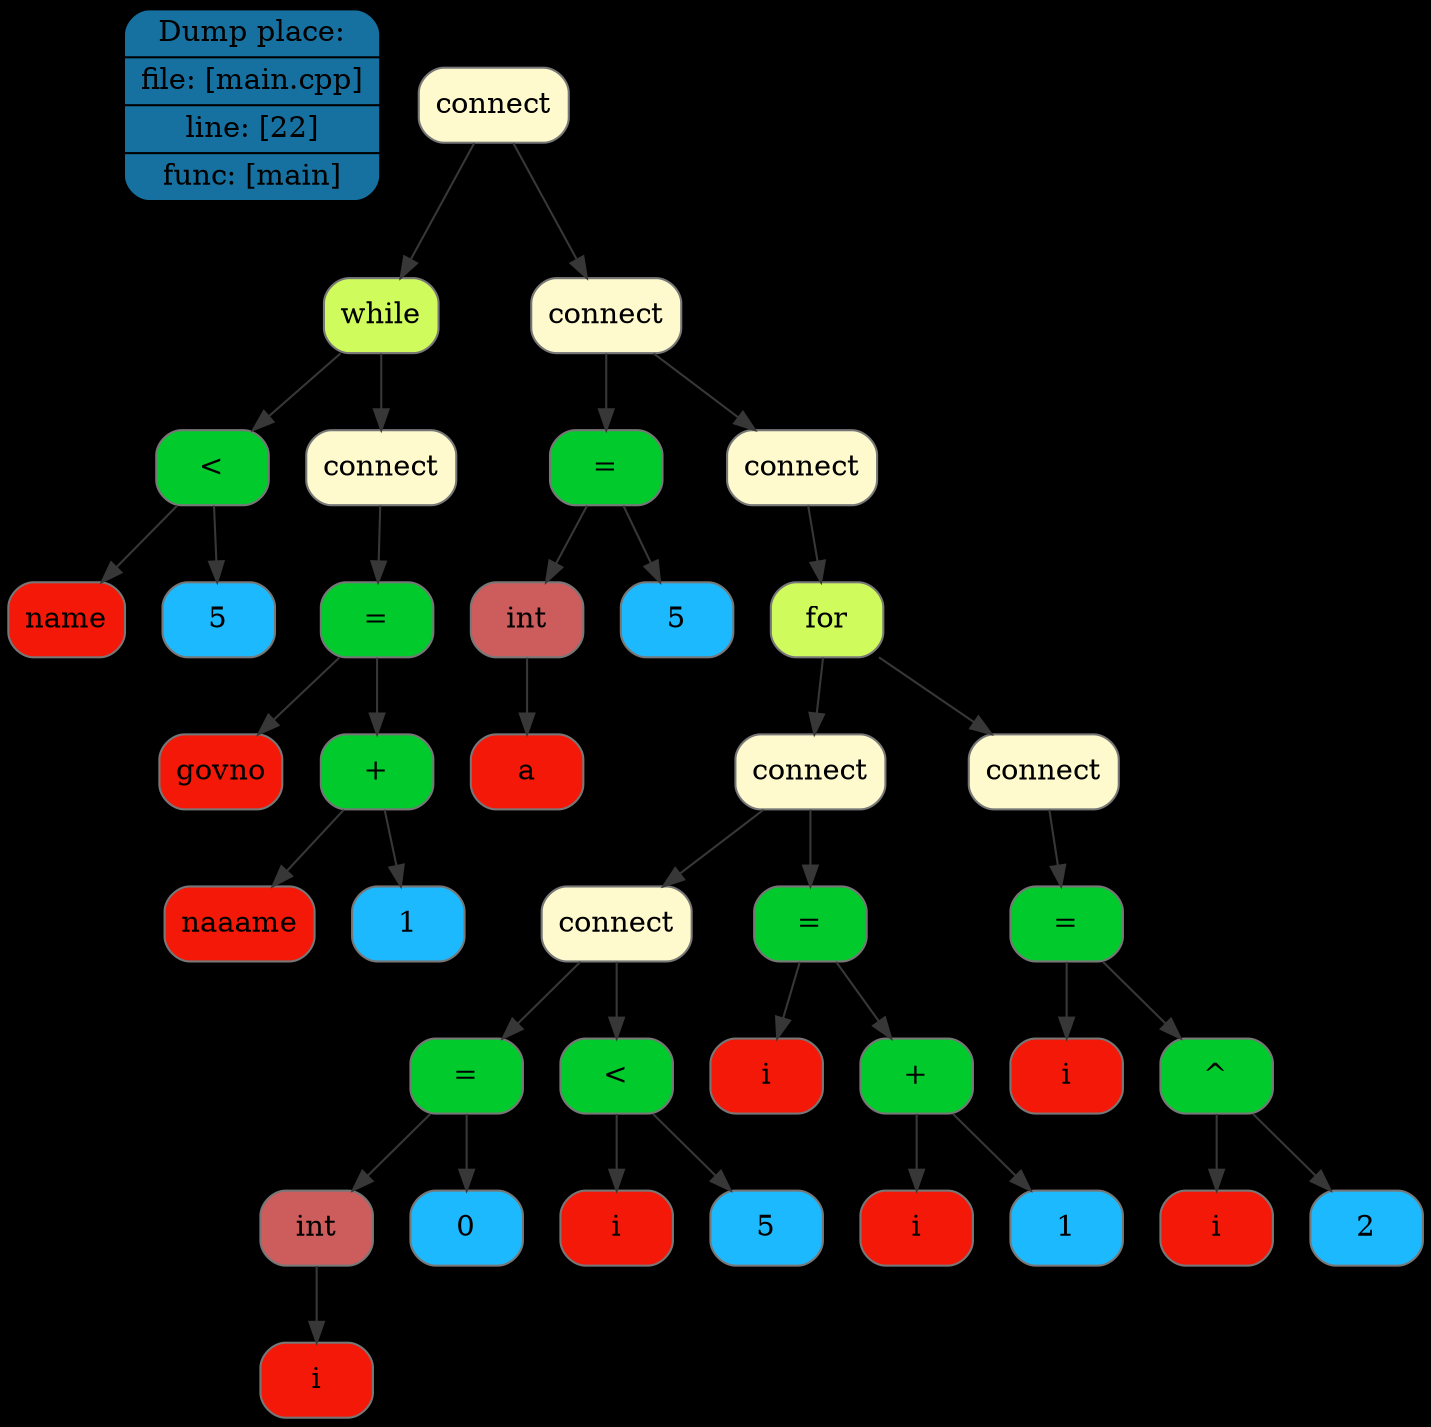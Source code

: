 digraph G{
rankdir=TB
graph [bgcolor="#000000"];
place[shape=Mrecord, style=filled, fillcolor="#1771a0", pos="0,1!",label = " { Dump place: | file: [main.cpp] | line: [22] | func: [main] } "color = "#000000"];
node0x5070000010c0[shape=Mrecord, style=filled, fillcolor="#FFFACD"label = "connect", color = "#777777"];
node0x507000000480[shape=Mrecord, style=filled, fillcolor="#CFFC5C"label = "while", color = "#777777"];
node0x507000000170[shape=Mrecord, style=filled, fillcolor="#00ca2c"label = "\<", color = "#777777"];
node0x507000000090[shape=Mrecord, style=filled, fillcolor="#f31807"label = "name", color = "#777777"];
node0x507000000100[shape=Mrecord, style=filled, fillcolor="#1cb9ff"label = "5", color = "#777777"];
node0x507000000410[shape=Mrecord, style=filled, fillcolor="#FFFACD"label = "connect", color = "#777777"];
node0x5070000003a0[shape=Mrecord, style=filled, fillcolor="#00ca2c"label = "\=", color = "#777777"];
node0x5070000001e0[shape=Mrecord, style=filled, fillcolor="#f31807"label = "govno", color = "#777777"];
node0x507000000330[shape=Mrecord, style=filled, fillcolor="#00ca2c"label = "\+", color = "#777777"];
node0x507000000250[shape=Mrecord, style=filled, fillcolor="#f31807"label = "naaame", color = "#777777"];
node0x5070000002c0[shape=Mrecord, style=filled, fillcolor="#1cb9ff"label = "1", color = "#777777"];
node0x507000001050[shape=Mrecord, style=filled, fillcolor="#FFFACD"label = "connect", color = "#777777"];
node0x507000000640[shape=Mrecord, style=filled, fillcolor="#00ca2c"label = "\=", color = "#777777"];
node0x5070000004f0[shape=Mrecord, style=filled, fillcolor="#CD5C5C"label = "int", color = "#777777"];
node0x507000000560[shape=Mrecord, style=filled, fillcolor="#f31807"label = "a", color = "#777777"];
node0x5070000005d0[shape=Mrecord, style=filled, fillcolor="#1cb9ff"label = "5", color = "#777777"];
node0x507000000fe0[shape=Mrecord, style=filled, fillcolor="#FFFACD"label = "connect", color = "#777777"];
node0x507000000f70[shape=Mrecord, style=filled, fillcolor="#CFFC5C"label = "for", color = "#777777"];
node0x507000000f00[shape=Mrecord, style=filled, fillcolor="#FFFACD"label = "connect", color = "#777777"];
node0x507000000e90[shape=Mrecord, style=filled, fillcolor="#FFFACD"label = "connect", color = "#777777"];
node0x507000000800[shape=Mrecord, style=filled, fillcolor="#00ca2c"label = "\=", color = "#777777"];
node0x5070000006b0[shape=Mrecord, style=filled, fillcolor="#CD5C5C"label = "int", color = "#777777"];
node0x507000000720[shape=Mrecord, style=filled, fillcolor="#f31807"label = "i", color = "#777777"];
node0x507000000790[shape=Mrecord, style=filled, fillcolor="#1cb9ff"label = "0", color = "#777777"];
node0x507000000950[shape=Mrecord, style=filled, fillcolor="#00ca2c"label = "\<", color = "#777777"];
node0x507000000870[shape=Mrecord, style=filled, fillcolor="#f31807"label = "i", color = "#777777"];
node0x5070000008e0[shape=Mrecord, style=filled, fillcolor="#1cb9ff"label = "5", color = "#777777"];
node0x507000000b80[shape=Mrecord, style=filled, fillcolor="#00ca2c"label = "\=", color = "#777777"];
node0x5070000009c0[shape=Mrecord, style=filled, fillcolor="#f31807"label = "i", color = "#777777"];
node0x507000000b10[shape=Mrecord, style=filled, fillcolor="#00ca2c"label = "\+", color = "#777777"];
node0x507000000a30[shape=Mrecord, style=filled, fillcolor="#f31807"label = "i", color = "#777777"];
node0x507000000aa0[shape=Mrecord, style=filled, fillcolor="#1cb9ff"label = "1", color = "#777777"];
node0x507000000e20[shape=Mrecord, style=filled, fillcolor="#FFFACD"label = "connect", color = "#777777"];
node0x507000000db0[shape=Mrecord, style=filled, fillcolor="#00ca2c"label = "\=", color = "#777777"];
node0x507000000bf0[shape=Mrecord, style=filled, fillcolor="#f31807"label = "i", color = "#777777"];
node0x507000000d40[shape=Mrecord, style=filled, fillcolor="#00ca2c"label = "\^", color = "#777777"];
node0x507000000c60[shape=Mrecord, style=filled, fillcolor="#f31807"label = "i", color = "#777777"];
node0x507000000cd0[shape=Mrecord, style=filled, fillcolor="#1cb9ff"label = "2", color = "#777777"];
edge[color="#373737"];
node0x5070000010c0->node0x507000000480;
node0x507000000480->node0x507000000170;
node0x507000000170->node0x507000000090;
node0x507000000170->node0x507000000100;
node0x507000000480->node0x507000000410;
node0x507000000410->node0x5070000003a0;
node0x5070000003a0->node0x5070000001e0;
node0x5070000003a0->node0x507000000330;
node0x507000000330->node0x507000000250;
node0x507000000330->node0x5070000002c0;
node0x5070000010c0->node0x507000001050;
node0x507000001050->node0x507000000640;
node0x507000000640->node0x5070000004f0;
node0x5070000004f0->node0x507000000560;
node0x507000000640->node0x5070000005d0;
node0x507000001050->node0x507000000fe0;
node0x507000000fe0->node0x507000000f70;
node0x507000000f70->node0x507000000f00;
node0x507000000f00->node0x507000000e90;
node0x507000000e90->node0x507000000800;
node0x507000000800->node0x5070000006b0;
node0x5070000006b0->node0x507000000720;
node0x507000000800->node0x507000000790;
node0x507000000e90->node0x507000000950;
node0x507000000950->node0x507000000870;
node0x507000000950->node0x5070000008e0;
node0x507000000f00->node0x507000000b80;
node0x507000000b80->node0x5070000009c0;
node0x507000000b80->node0x507000000b10;
node0x507000000b10->node0x507000000a30;
node0x507000000b10->node0x507000000aa0;
node0x507000000f70->node0x507000000e20;
node0x507000000e20->node0x507000000db0;
node0x507000000db0->node0x507000000bf0;
node0x507000000db0->node0x507000000d40;
node0x507000000d40->node0x507000000c60;
node0x507000000d40->node0x507000000cd0;
}
